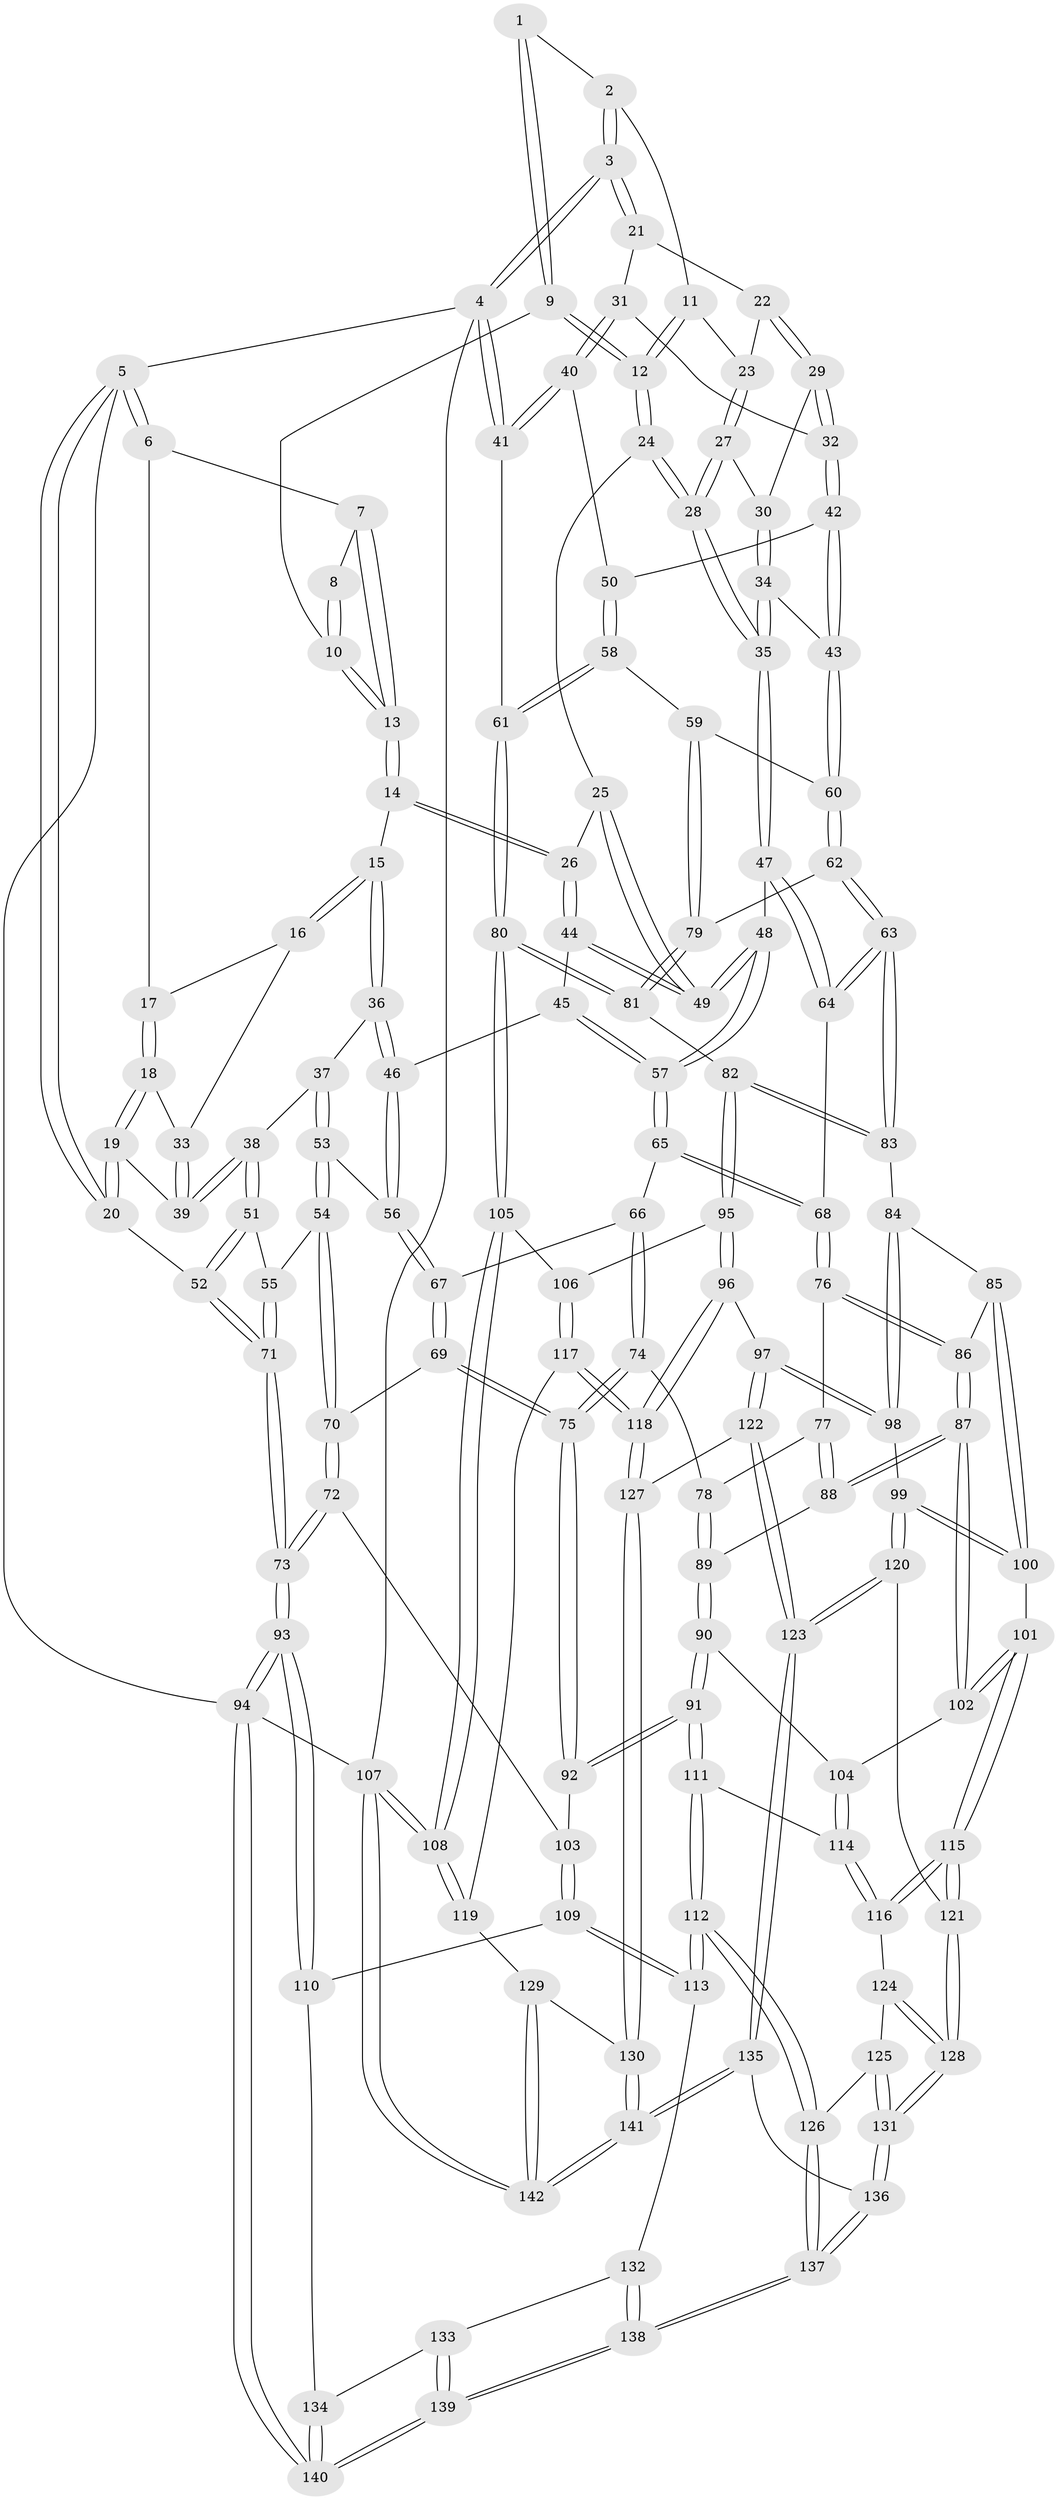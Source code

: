 // Generated by graph-tools (version 1.1) at 2025/17/03/09/25 04:17:08]
// undirected, 142 vertices, 352 edges
graph export_dot {
graph [start="1"]
  node [color=gray90,style=filled];
  1 [pos="+0.6723859445132785+0"];
  2 [pos="+0.7896471237526077+0"];
  3 [pos="+1+0"];
  4 [pos="+1+0"];
  5 [pos="+0+0"];
  6 [pos="+0.17171375049206392+0"];
  7 [pos="+0.2599540713931738+0"];
  8 [pos="+0.5582074000868811+0"];
  9 [pos="+0.5932498480042371+0.11713482791491593"];
  10 [pos="+0.5077218113840085+0.09129299350864054"];
  11 [pos="+0.7646615457079933+0.027255615984706234"];
  12 [pos="+0.6271809176884404+0.156473938552565"];
  13 [pos="+0.43683505805655937+0.1360888837487053"];
  14 [pos="+0.43044936583530397+0.15606399404998986"];
  15 [pos="+0.2559114249510375+0.16741332033086795"];
  16 [pos="+0.1854808267106153+0.07689111377521285"];
  17 [pos="+0.17571292887546786+0"];
  18 [pos="+0+0.17273552270228856"];
  19 [pos="+0+0.1851160456783529"];
  20 [pos="+0+0.20358041569974095"];
  21 [pos="+0.9212089513647412+0.12941786074516415"];
  22 [pos="+0.817777915443617+0.14346405316003538"];
  23 [pos="+0.7923388606574112+0.10862108738370478"];
  24 [pos="+0.6282152331280528+0.17297486478595633"];
  25 [pos="+0.5418353680677716+0.22294071145290079"];
  26 [pos="+0.4522429286125794+0.21491769836762564"];
  27 [pos="+0.7032104399847946+0.1937383730239927"];
  28 [pos="+0.6611852816175855+0.20821514249313483"];
  29 [pos="+0.8203157383551594+0.19098809927802426"];
  30 [pos="+0.7741257963155781+0.21134179920351662"];
  31 [pos="+0.9323774227665026+0.2069145504204966"];
  32 [pos="+0.8510053735827996+0.2404059097084192"];
  33 [pos="+0.10836310083327798+0.161030926089532"];
  34 [pos="+0.709202628674514+0.31398380615906374"];
  35 [pos="+0.6866360824305797+0.31714956818803614"];
  36 [pos="+0.2571568588614315+0.2618890909026573"];
  37 [pos="+0.157212118321357+0.28240941455514745"];
  38 [pos="+0.1045940491440226+0.2801785320702802"];
  39 [pos="+0.10213146780813212+0.2610431293702831"];
  40 [pos="+1+0.249083801608199"];
  41 [pos="+1+0.29883983209546877"];
  42 [pos="+0.8478464722161544+0.2814473930533096"];
  43 [pos="+0.755805688429571+0.3182434497820562"];
  44 [pos="+0.4358500332192922+0.2660590652712757"];
  45 [pos="+0.4342228052065373+0.2692476950829205"];
  46 [pos="+0.29830844733748657+0.3313204648200683"];
  47 [pos="+0.6654974345105239+0.3433171183639548"];
  48 [pos="+0.5910115086007464+0.33325945513490146"];
  49 [pos="+0.585206309156147+0.3251843904055572"];
  50 [pos="+0.8647023124989808+0.29919360709015946"];
  51 [pos="+0.10171607313877948+0.28438983185717825"];
  52 [pos="+0+0.33440104794380837"];
  53 [pos="+0.18378913705838593+0.3679591439174619"];
  54 [pos="+0.11478069842074663+0.40538740513268534"];
  55 [pos="+0.10584513041361078+0.3957616144590779"];
  56 [pos="+0.2960526481997821+0.3464358040930197"];
  57 [pos="+0.48867922309783973+0.39821337921969613"];
  58 [pos="+0.9255873495203865+0.42548645926642187"];
  59 [pos="+0.907458206562334+0.4313610542628188"];
  60 [pos="+0.8207532379562107+0.4164308722325089"];
  61 [pos="+1+0.4795514495269053"];
  62 [pos="+0.6967068586772229+0.47074450523541794"];
  63 [pos="+0.676619900669754+0.47323200471367555"];
  64 [pos="+0.676494303768536+0.47306800445414865"];
  65 [pos="+0.47780021620578506+0.4361027234744038"];
  66 [pos="+0.45087036003168096+0.441688618110362"];
  67 [pos="+0.3060844717818869+0.3919805763766221"];
  68 [pos="+0.5119605349327079+0.4720753307986674"];
  69 [pos="+0.23976178721067187+0.5429078521343659"];
  70 [pos="+0.11857929556751871+0.4208895595051704"];
  71 [pos="+0+0.37376303081363055"];
  72 [pos="+0+0.5703009434365146"];
  73 [pos="+0+0.5682297928626749"];
  74 [pos="+0.38409040242471215+0.5391354438829847"];
  75 [pos="+0.24080246076059744+0.5558544978506291"];
  76 [pos="+0.5101927842912135+0.5376575302846958"];
  77 [pos="+0.4581904558440998+0.5619883471873136"];
  78 [pos="+0.4017225995113122+0.555762546204063"];
  79 [pos="+0.8344120165110726+0.517033022612824"];
  80 [pos="+1+0.5823033785338473"];
  81 [pos="+0.8209382039750376+0.6153568685856746"];
  82 [pos="+0.7824328733573065+0.6455771555016028"];
  83 [pos="+0.6792860212104371+0.5594888512978011"];
  84 [pos="+0.6496628748289048+0.5809929605096636"];
  85 [pos="+0.5858379683616948+0.6024326227124358"];
  86 [pos="+0.5429714421305086+0.60074253342122"];
  87 [pos="+0.5018153578047869+0.6538854073099756"];
  88 [pos="+0.4496978705829981+0.6422923488626755"];
  89 [pos="+0.421812054015801+0.6445260207013489"];
  90 [pos="+0.418968117920281+0.646439906816912"];
  91 [pos="+0.26639008601840025+0.6615405400162571"];
  92 [pos="+0.22030749758094126+0.6136880021803777"];
  93 [pos="+0+0.8434144296595972"];
  94 [pos="+0+1"];
  95 [pos="+0.7824239885418223+0.6457996577916885"];
  96 [pos="+0.6886805453099292+0.7814492410999319"];
  97 [pos="+0.6769983933083271+0.7828023093981723"];
  98 [pos="+0.6339933488844036+0.7778658520422889"];
  99 [pos="+0.6098145384717071+0.7804393566261817"];
  100 [pos="+0.6092833740783281+0.7801598545194952"];
  101 [pos="+0.5556770675869804+0.7644474238109749"];
  102 [pos="+0.520017581702755+0.725403242865924"];
  103 [pos="+0.1684917091875573+0.6321531381022831"];
  104 [pos="+0.4201807536487729+0.7387531009903289"];
  105 [pos="+1+0.5931484629746838"];
  106 [pos="+0.8711276042623398+0.7394826286225743"];
  107 [pos="+1+1"];
  108 [pos="+1+0.7519804922946334"];
  109 [pos="+0.07980165547952282+0.8176841671984164"];
  110 [pos="+0.034811460604504414+0.8296929310522055"];
  111 [pos="+0.3093678933880498+0.7703996251907056"];
  112 [pos="+0.19181388700893226+0.8749892154263582"];
  113 [pos="+0.17503546373012782+0.8722962050955372"];
  114 [pos="+0.357309542924428+0.7969027552031412"];
  115 [pos="+0.4215318896595542+0.857495115552452"];
  116 [pos="+0.36798671255585585+0.8132785960996755"];
  117 [pos="+0.8690230509717324+0.8080898282676522"];
  118 [pos="+0.7972342521052674+0.8653745758996545"];
  119 [pos="+0.9864092633684423+0.8412968577629187"];
  120 [pos="+0.5764631019662518+0.8828503457493603"];
  121 [pos="+0.4280917963549636+0.8781558489914804"];
  122 [pos="+0.6678470986059256+0.917089782062909"];
  123 [pos="+0.5929331389667799+1"];
  124 [pos="+0.3171772653192595+0.8944816638931732"];
  125 [pos="+0.3098514915195659+0.9043641871117856"];
  126 [pos="+0.22817640787809765+0.9222154242632981"];
  127 [pos="+0.7998529591537379+0.8964925117805466"];
  128 [pos="+0.42905944720296535+0.9710844397976153"];
  129 [pos="+0.9211951134301456+0.955778369572348"];
  130 [pos="+0.8006226099820789+0.9000698549385124"];
  131 [pos="+0.43307237557999423+1"];
  132 [pos="+0.1593621735189409+0.9070894048514592"];
  133 [pos="+0.13254543085945059+0.9540055575968633"];
  134 [pos="+0.07806871220067016+0.9592823263348143"];
  135 [pos="+0.58000032031428+1"];
  136 [pos="+0.44596643121428015+1"];
  137 [pos="+0.31473810963982063+1"];
  138 [pos="+0.17839473197061909+1"];
  139 [pos="+0.09578780056897285+1"];
  140 [pos="+0.01764230035282458+1"];
  141 [pos="+0.6636929059062435+1"];
  142 [pos="+1+1"];
  1 -- 2;
  1 -- 9;
  1 -- 9;
  2 -- 3;
  2 -- 3;
  2 -- 11;
  3 -- 4;
  3 -- 4;
  3 -- 21;
  3 -- 21;
  4 -- 5;
  4 -- 41;
  4 -- 41;
  4 -- 107;
  5 -- 6;
  5 -- 6;
  5 -- 20;
  5 -- 20;
  5 -- 94;
  6 -- 7;
  6 -- 17;
  7 -- 8;
  7 -- 13;
  7 -- 13;
  8 -- 10;
  8 -- 10;
  9 -- 10;
  9 -- 12;
  9 -- 12;
  10 -- 13;
  10 -- 13;
  11 -- 12;
  11 -- 12;
  11 -- 23;
  12 -- 24;
  12 -- 24;
  13 -- 14;
  13 -- 14;
  14 -- 15;
  14 -- 26;
  14 -- 26;
  15 -- 16;
  15 -- 16;
  15 -- 36;
  15 -- 36;
  16 -- 17;
  16 -- 33;
  17 -- 18;
  17 -- 18;
  18 -- 19;
  18 -- 19;
  18 -- 33;
  19 -- 20;
  19 -- 20;
  19 -- 39;
  20 -- 52;
  21 -- 22;
  21 -- 31;
  22 -- 23;
  22 -- 29;
  22 -- 29;
  23 -- 27;
  23 -- 27;
  24 -- 25;
  24 -- 28;
  24 -- 28;
  25 -- 26;
  25 -- 49;
  25 -- 49;
  26 -- 44;
  26 -- 44;
  27 -- 28;
  27 -- 28;
  27 -- 30;
  28 -- 35;
  28 -- 35;
  29 -- 30;
  29 -- 32;
  29 -- 32;
  30 -- 34;
  30 -- 34;
  31 -- 32;
  31 -- 40;
  31 -- 40;
  32 -- 42;
  32 -- 42;
  33 -- 39;
  33 -- 39;
  34 -- 35;
  34 -- 35;
  34 -- 43;
  35 -- 47;
  35 -- 47;
  36 -- 37;
  36 -- 46;
  36 -- 46;
  37 -- 38;
  37 -- 53;
  37 -- 53;
  38 -- 39;
  38 -- 39;
  38 -- 51;
  38 -- 51;
  40 -- 41;
  40 -- 41;
  40 -- 50;
  41 -- 61;
  42 -- 43;
  42 -- 43;
  42 -- 50;
  43 -- 60;
  43 -- 60;
  44 -- 45;
  44 -- 49;
  44 -- 49;
  45 -- 46;
  45 -- 57;
  45 -- 57;
  46 -- 56;
  46 -- 56;
  47 -- 48;
  47 -- 64;
  47 -- 64;
  48 -- 49;
  48 -- 49;
  48 -- 57;
  48 -- 57;
  50 -- 58;
  50 -- 58;
  51 -- 52;
  51 -- 52;
  51 -- 55;
  52 -- 71;
  52 -- 71;
  53 -- 54;
  53 -- 54;
  53 -- 56;
  54 -- 55;
  54 -- 70;
  54 -- 70;
  55 -- 71;
  55 -- 71;
  56 -- 67;
  56 -- 67;
  57 -- 65;
  57 -- 65;
  58 -- 59;
  58 -- 61;
  58 -- 61;
  59 -- 60;
  59 -- 79;
  59 -- 79;
  60 -- 62;
  60 -- 62;
  61 -- 80;
  61 -- 80;
  62 -- 63;
  62 -- 63;
  62 -- 79;
  63 -- 64;
  63 -- 64;
  63 -- 83;
  63 -- 83;
  64 -- 68;
  65 -- 66;
  65 -- 68;
  65 -- 68;
  66 -- 67;
  66 -- 74;
  66 -- 74;
  67 -- 69;
  67 -- 69;
  68 -- 76;
  68 -- 76;
  69 -- 70;
  69 -- 75;
  69 -- 75;
  70 -- 72;
  70 -- 72;
  71 -- 73;
  71 -- 73;
  72 -- 73;
  72 -- 73;
  72 -- 103;
  73 -- 93;
  73 -- 93;
  74 -- 75;
  74 -- 75;
  74 -- 78;
  75 -- 92;
  75 -- 92;
  76 -- 77;
  76 -- 86;
  76 -- 86;
  77 -- 78;
  77 -- 88;
  77 -- 88;
  78 -- 89;
  78 -- 89;
  79 -- 81;
  79 -- 81;
  80 -- 81;
  80 -- 81;
  80 -- 105;
  80 -- 105;
  81 -- 82;
  82 -- 83;
  82 -- 83;
  82 -- 95;
  82 -- 95;
  83 -- 84;
  84 -- 85;
  84 -- 98;
  84 -- 98;
  85 -- 86;
  85 -- 100;
  85 -- 100;
  86 -- 87;
  86 -- 87;
  87 -- 88;
  87 -- 88;
  87 -- 102;
  87 -- 102;
  88 -- 89;
  89 -- 90;
  89 -- 90;
  90 -- 91;
  90 -- 91;
  90 -- 104;
  91 -- 92;
  91 -- 92;
  91 -- 111;
  91 -- 111;
  92 -- 103;
  93 -- 94;
  93 -- 94;
  93 -- 110;
  93 -- 110;
  94 -- 140;
  94 -- 140;
  94 -- 107;
  95 -- 96;
  95 -- 96;
  95 -- 106;
  96 -- 97;
  96 -- 118;
  96 -- 118;
  97 -- 98;
  97 -- 98;
  97 -- 122;
  97 -- 122;
  98 -- 99;
  99 -- 100;
  99 -- 100;
  99 -- 120;
  99 -- 120;
  100 -- 101;
  101 -- 102;
  101 -- 102;
  101 -- 115;
  101 -- 115;
  102 -- 104;
  103 -- 109;
  103 -- 109;
  104 -- 114;
  104 -- 114;
  105 -- 106;
  105 -- 108;
  105 -- 108;
  106 -- 117;
  106 -- 117;
  107 -- 108;
  107 -- 108;
  107 -- 142;
  107 -- 142;
  108 -- 119;
  108 -- 119;
  109 -- 110;
  109 -- 113;
  109 -- 113;
  110 -- 134;
  111 -- 112;
  111 -- 112;
  111 -- 114;
  112 -- 113;
  112 -- 113;
  112 -- 126;
  112 -- 126;
  113 -- 132;
  114 -- 116;
  114 -- 116;
  115 -- 116;
  115 -- 116;
  115 -- 121;
  115 -- 121;
  116 -- 124;
  117 -- 118;
  117 -- 118;
  117 -- 119;
  118 -- 127;
  118 -- 127;
  119 -- 129;
  120 -- 121;
  120 -- 123;
  120 -- 123;
  121 -- 128;
  121 -- 128;
  122 -- 123;
  122 -- 123;
  122 -- 127;
  123 -- 135;
  123 -- 135;
  124 -- 125;
  124 -- 128;
  124 -- 128;
  125 -- 126;
  125 -- 131;
  125 -- 131;
  126 -- 137;
  126 -- 137;
  127 -- 130;
  127 -- 130;
  128 -- 131;
  128 -- 131;
  129 -- 130;
  129 -- 142;
  129 -- 142;
  130 -- 141;
  130 -- 141;
  131 -- 136;
  131 -- 136;
  132 -- 133;
  132 -- 138;
  132 -- 138;
  133 -- 134;
  133 -- 139;
  133 -- 139;
  134 -- 140;
  134 -- 140;
  135 -- 136;
  135 -- 141;
  135 -- 141;
  136 -- 137;
  136 -- 137;
  137 -- 138;
  137 -- 138;
  138 -- 139;
  138 -- 139;
  139 -- 140;
  139 -- 140;
  141 -- 142;
  141 -- 142;
}
